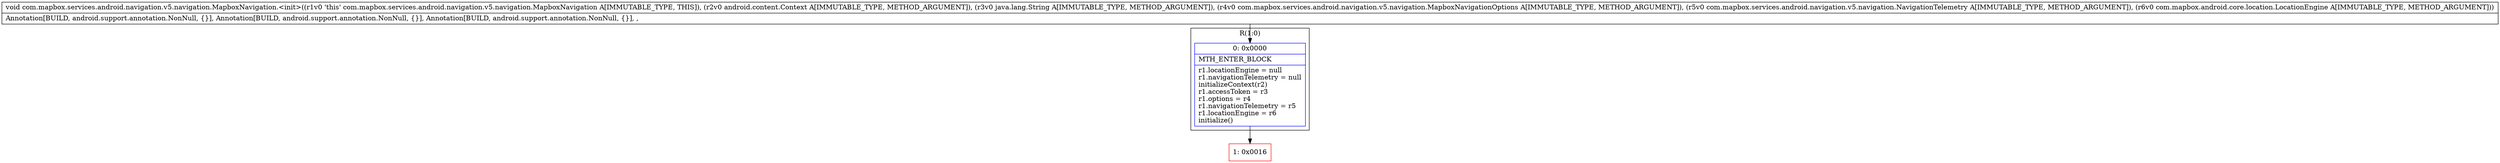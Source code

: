 digraph "CFG forcom.mapbox.services.android.navigation.v5.navigation.MapboxNavigation.\<init\>(Landroid\/content\/Context;Ljava\/lang\/String;Lcom\/mapbox\/services\/android\/navigation\/v5\/navigation\/MapboxNavigationOptions;Lcom\/mapbox\/services\/android\/navigation\/v5\/navigation\/NavigationTelemetry;Lcom\/mapbox\/android\/core\/location\/LocationEngine;)V" {
subgraph cluster_Region_68168268 {
label = "R(1:0)";
node [shape=record,color=blue];
Node_0 [shape=record,label="{0\:\ 0x0000|MTH_ENTER_BLOCK\l|r1.locationEngine = null\lr1.navigationTelemetry = null\linitializeContext(r2)\lr1.accessToken = r3\lr1.options = r4\lr1.navigationTelemetry = r5\lr1.locationEngine = r6\linitialize()\l}"];
}
Node_1 [shape=record,color=red,label="{1\:\ 0x0016}"];
MethodNode[shape=record,label="{void com.mapbox.services.android.navigation.v5.navigation.MapboxNavigation.\<init\>((r1v0 'this' com.mapbox.services.android.navigation.v5.navigation.MapboxNavigation A[IMMUTABLE_TYPE, THIS]), (r2v0 android.content.Context A[IMMUTABLE_TYPE, METHOD_ARGUMENT]), (r3v0 java.lang.String A[IMMUTABLE_TYPE, METHOD_ARGUMENT]), (r4v0 com.mapbox.services.android.navigation.v5.navigation.MapboxNavigationOptions A[IMMUTABLE_TYPE, METHOD_ARGUMENT]), (r5v0 com.mapbox.services.android.navigation.v5.navigation.NavigationTelemetry A[IMMUTABLE_TYPE, METHOD_ARGUMENT]), (r6v0 com.mapbox.android.core.location.LocationEngine A[IMMUTABLE_TYPE, METHOD_ARGUMENT]))  | Annotation[BUILD, android.support.annotation.NonNull, \{\}], Annotation[BUILD, android.support.annotation.NonNull, \{\}], Annotation[BUILD, android.support.annotation.NonNull, \{\}], , \l}"];
MethodNode -> Node_0;
Node_0 -> Node_1;
}

